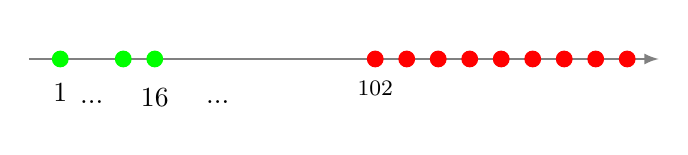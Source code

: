 \begin{tikzpicture}[node distance=0.1cm,>=latex,scale=0.4, dot/.style={circle,inner sep=1pt,fill,label={#1}, name=#1}]

\draw [xshift=1cm] node[circle,fill,inner sep=8pt, color = white, label=below:$...$] {};
\draw [xshift=5cm] node[circle,fill,inner sep=8pt, color = white, label=below:$...$] {};
\draw [xshift=10cm] node[circle,fill,inner sep=3pt, color = white, label=below:\footnotesize{$102$}] {};

\draw[gray,thick,->] ({-1}, 0) -- (19, 0) {};

\tikzstyle{every node}=[draw,shape=circle]

\draw [xshift=0cm] node[circle,fill,color=green,inner sep=2pt,label=below:$1$]{};
\draw [xshift=2cm] node[circle,fill,color=green,inner sep=2pt]{};
\draw [xshift=3cm] node[circle,fill,color=green,inner sep=2pt,label=below:$16$]{};

\draw [xshift=10cm] node[circle,fill,color=red,inner sep=2pt]{};
\draw [xshift=11cm] node[circle,fill,color=red,inner sep=2pt]{};
\draw [xshift=12cm] node[circle,fill,color=red,inner sep=2pt]{};
\draw [xshift=13cm] node[circle,fill,color=red,inner sep=2pt]{};
\draw [xshift=14cm] node[circle,fill,color=red,inner sep=2pt]{};
\draw [xshift=15cm] node[circle,fill,color=red,inner sep=2pt]{};
\draw [xshift=16cm] node[circle,fill,color=red,inner sep=2pt]{};
\draw [xshift=17cm] node[circle,fill,color=red,inner sep=2pt]{};
\draw [xshift=18cm] node[circle,fill,color=red,inner sep=2pt]{};
\end{tikzpicture}